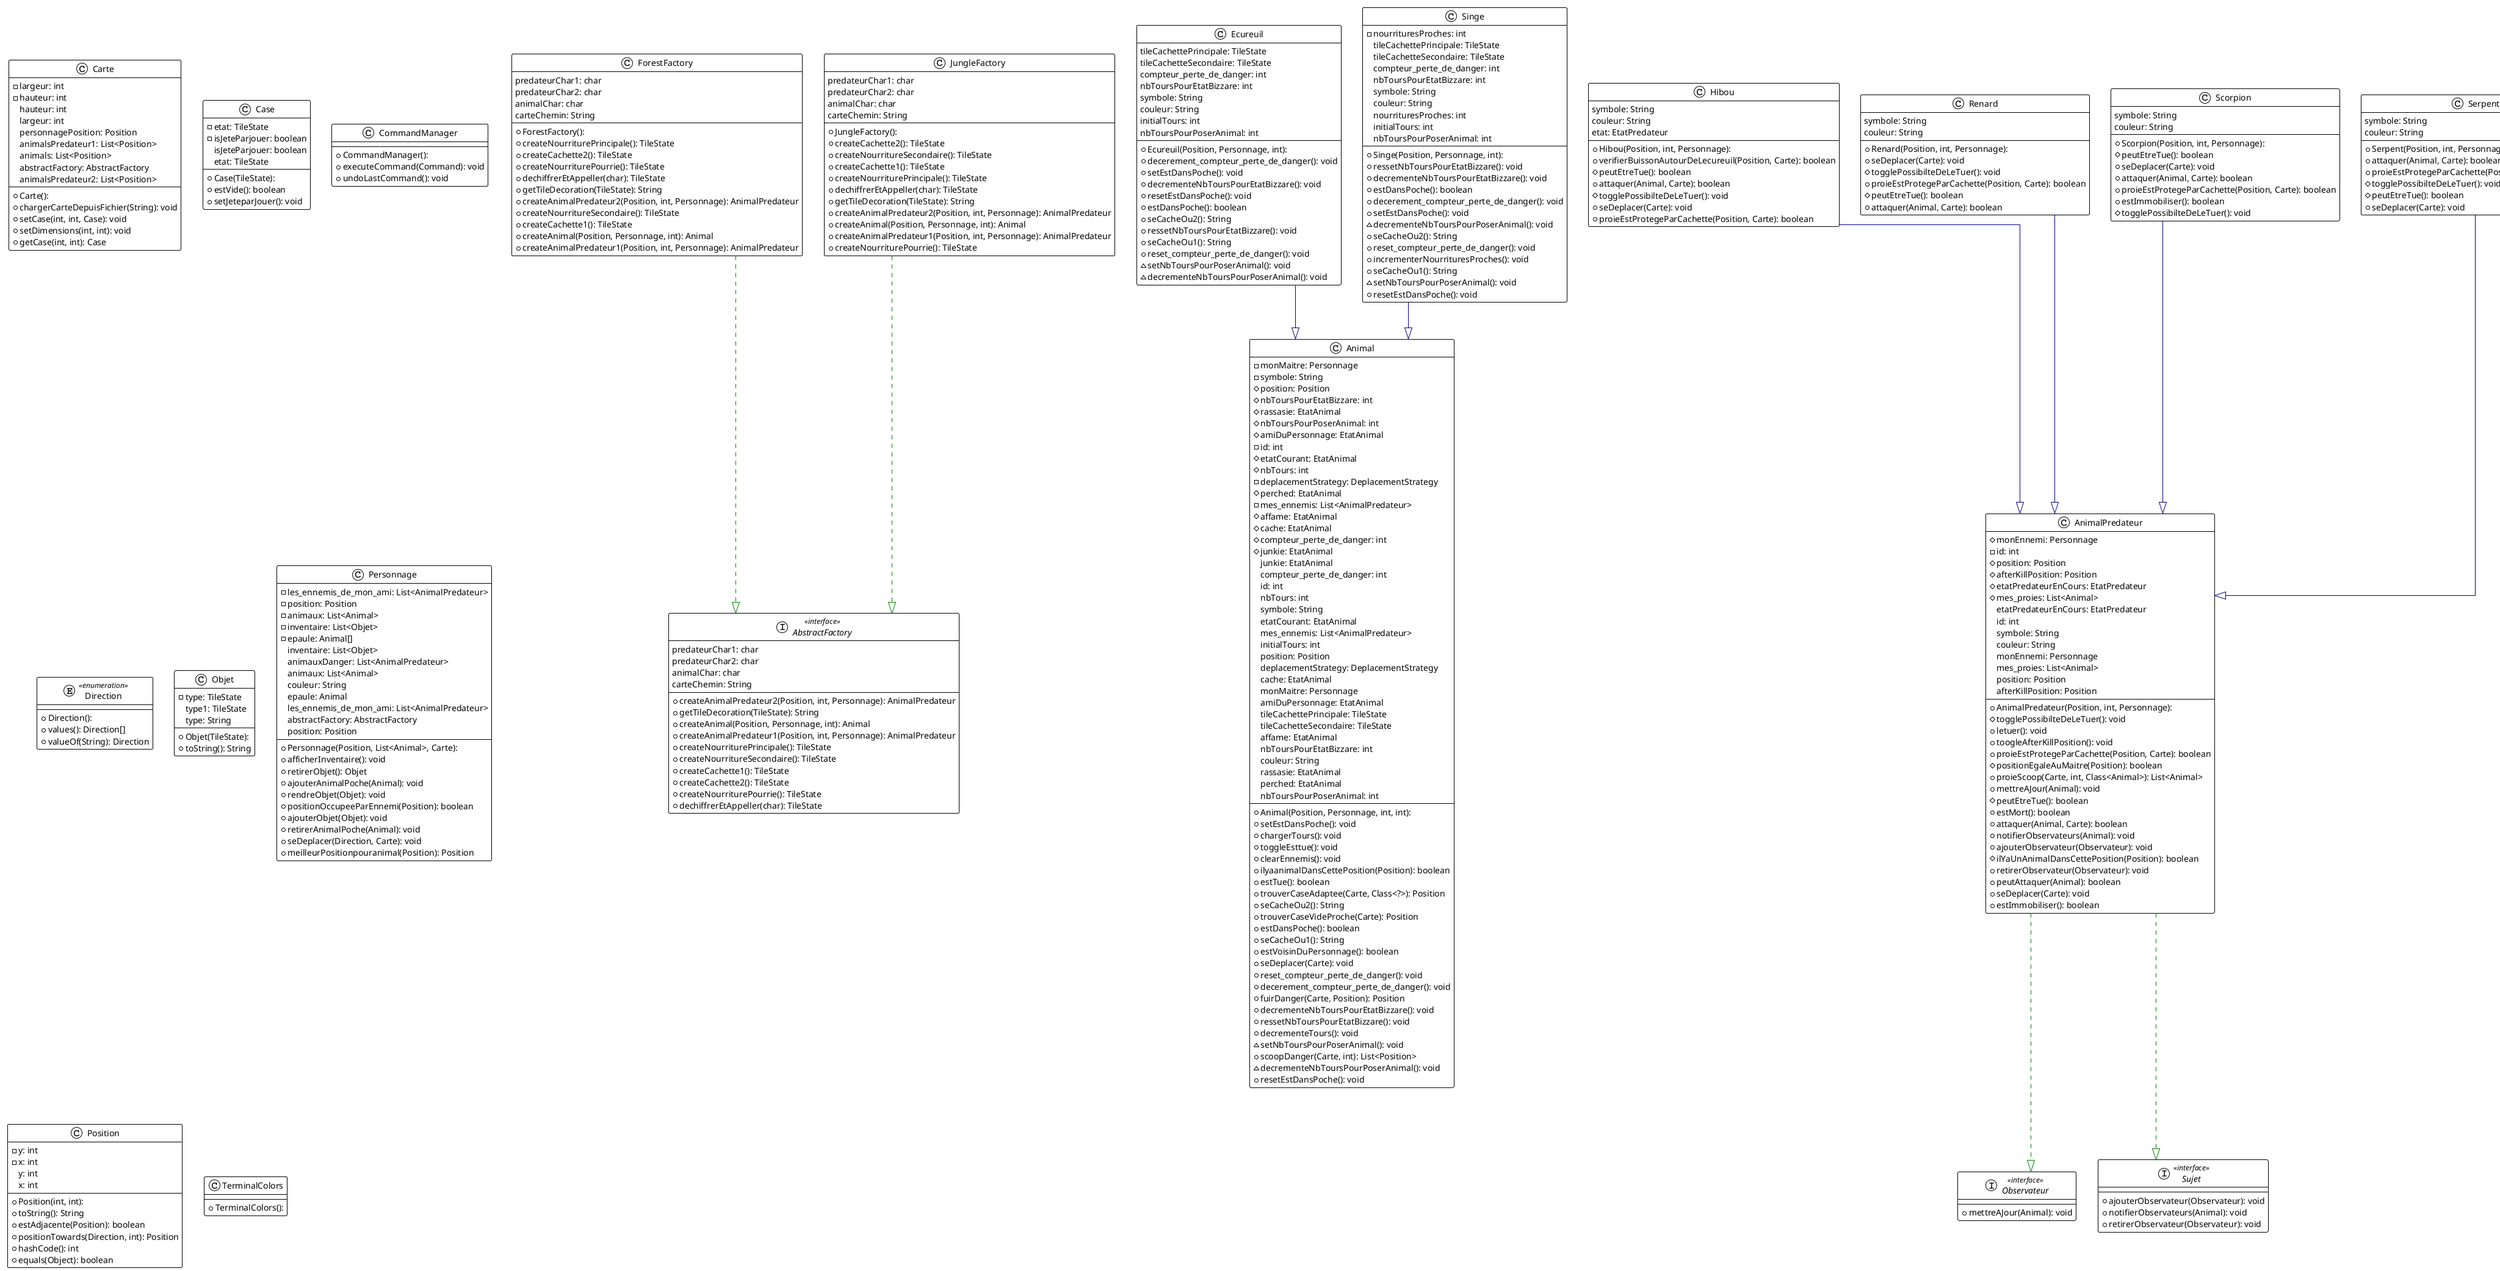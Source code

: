 @startuml

!theme plain
top to bottom direction
skinparam linetype ortho

interface AbstractFactory << interface >> {
  + createAnimalPredateur2(Position, int, Personnage): AnimalPredateur
  + getTileDecoration(TileState): String
  + createAnimal(Position, Personnage, int): Animal
  + createAnimalPredateur1(Position, int, Personnage): AnimalPredateur
  + createNourriturePrincipale(): TileState
  + createNourritureSecondaire(): TileState
  + createCachette1(): TileState
  + createCachette2(): TileState
  + createNourriturePourrie(): TileState
  + dechiffrerEtAppeller(char): TileState
   predateurChar1: char
   predateurChar2: char
   animalChar: char
   carteChemin: String
}
class Animal {
  + Animal(Position, Personnage, int, int): 
  - monMaitre: Personnage
  - symbole: String
  # position: Position
  # nbToursPourEtatBizzare: int
  # rassasie: EtatAnimal
  # nbToursPourPoserAnimal: int
  # amiDuPersonnage: EtatAnimal
  - id: int
  # etatCourant: EtatAnimal
  # nbTours: int
  - deplacementStrategy: DeplacementStrategy
  # perched: EtatAnimal
  - mes_ennemis: List<AnimalPredateur>
  # affame: EtatAnimal
  # cache: EtatAnimal
  # compteur_perte_de_danger: int
  # junkie: EtatAnimal
  + setEstDansPoche(): void
  + chargerTours(): void
  + toggleEsttue(): void
  + clearEnnemis(): void
  + ilyaanimalDansCettePosition(Position): boolean
  + estTue(): boolean
  + trouverCaseAdaptee(Carte, Class<?>): Position
  + seCacheOu2(): String
  + trouverCaseVideProche(Carte): Position
  + estDansPoche(): boolean
  + seCacheOu1(): String
  + estVoisinDuPersonnage(): boolean
  + seDeplacer(Carte): void
  + reset_compteur_perte_de_danger(): void
  + decerement_compteur_perte_de_danger(): void
  + fuirDanger(Carte, Position): Position
  + decrementeNbToursPourEtatBizzare(): void
  + ressetNbToursPourEtatBizzare(): void
  + decrementeTours(): void
  ~ setNbToursPourPoserAnimal(): void
  + scoopDanger(Carte, int): List<Position>
  ~ decrementeNbToursPourPoserAnimal(): void
  + resetEstDansPoche(): void
   junkie: EtatAnimal
   compteur_perte_de_danger: int
   id: int
   nbTours: int
   symbole: String
   etatCourant: EtatAnimal
   mes_ennemis: List<AnimalPredateur>
   initialTours: int
   position: Position
   deplacementStrategy: DeplacementStrategy
   cache: EtatAnimal
   monMaitre: Personnage
   amiDuPersonnage: EtatAnimal
   tileCachettePrincipale: TileState
   tileCachetteSecondaire: TileState
   affame: EtatAnimal
   nbToursPourEtatBizzare: int
   couleur: String
   rassasie: EtatAnimal
   perched: EtatAnimal
   nbToursPourPoserAnimal: int
}
class AnimalPredateur {
  + AnimalPredateur(Position, int, Personnage): 
  # monEnnemi: Personnage
  - id: int
  # position: Position
  # afterKillPosition: Position
  # etatPredateurEnCours: EtatPredateur
  # mes_proies: List<Animal>
  # togglePossibilteDeLeTuer(): void
  + letuer(): void
  + toogleAfterKillPosition(): void
  + proieEstProtegeParCachette(Position, Carte): boolean
  # positionEgaleAuMaitre(Position): boolean
  + proieScoop(Carte, int, Class<Animal>): List<Animal>
  + mettreAJour(Animal): void
  # peutEtreTue(): boolean
  + estMort(): boolean
  + attaquer(Animal, Carte): boolean
  + notifierObservateurs(Animal): void
  + ajouterObservateur(Observateur): void
  # ilYaUnAnimalDansCettePosition(Position): boolean
  + retirerObservateur(Observateur): void
  + peutAttaquer(Animal): boolean
  + seDeplacer(Carte): void
  + estImmobiliser(): boolean
   etatPredateurEnCours: EtatPredateur
   id: int
   symbole: String
   couleur: String
   monEnnemi: Personnage
   mes_proies: List<Animal>
   position: Position
   afterKillPosition: Position
}
class ArbreTile {
  + ArbreTile(): 
   description: String
   dangerous: boolean
   movable: boolean
}
class Banane {
  + Banane(): 
   description: String
   dangerous: boolean
   movable: boolean
}
class BuissonTile {
  + BuissonTile(): 
   description: String
   dangerous: boolean
   movable: boolean
}
class CachettePrincipale {
  + CachettePrincipale(): 
   movable: boolean
}
class CachetteSecondaire {
  + CachetteSecondaire(): 
   movable: boolean
}
class Carte {
  + Carte(): 
  - largeur: int
  - hauteur: int
  + chargerCarteDepuisFichier(String): void
  + setCase(int, int, Case): void
  + setDimensions(int, int): void
  + getCase(int, int): Case
   hauteur: int
   largeur: int
   personnagePosition: Position
   animalsPredateur1: List<Position>
   animals: List<Position>
   abstractFactory: AbstractFactory
   animalsPredateur2: List<Position>
}
class Case {
  + Case(TileState): 
  - etat: TileState
  - isJeteParjouer: boolean
  + estVide(): boolean
  + setJeteparJouer(): void
   isJeteParjouer: boolean
   etat: TileState
}
class Champignon {
  + Champignon(): 
   description: String
   dangerous: boolean
   movable: boolean
}
class ChampignonHallucinogeneTile {
  + ChampignonHallucinogeneTile(TileState): 
   description: String
   dangerous: boolean
   movable: boolean
}
class ChampignonVeneuxTile {
  + ChampignonVeneuxTile(TileState): 
   description: String
   dangerous: boolean
   movable: boolean
}
class CocotierTile {
  + CocotierTile(): 
   description: String
   dangerous: boolean
   movable: boolean
}
interface Command << interface >> {
  + execute(): void
}
class CommandManager {
  + CommandManager(): 
  + executeCommand(Command): void
  + undoLastCommand(): void
}
class DeplacementAleatoire {
  + DeplacementAleatoire(): 
  + calculerDeplacement(Animal, Carte): Position
}
class DeplacementJunkie {
  + DeplacementJunkie(): 
  + calculerDeplacement(Animal, Carte): Position
}
interface DeplacementStrategy << interface >> {
  + calculerDeplacement(Animal, Carte): Position
}
class DeplacementVersJoueur {
  + DeplacementVersJoueur(): 
  + calculerDeplacement(Animal, Carte): Position
}
class DeplacementVersNourriture {
  + DeplacementVersNourriture(): 
  + calculerDeplacement(Animal, Carte): Position
}
enum Direction << enumeration >> {
  + Direction(): 
  + values(): Direction[]
  + valueOf(String): Direction
}
class Ecureuil {
  + Ecureuil(Position, Personnage, int): 
  + decerement_compteur_perte_de_danger(): void
  + setEstDansPoche(): void
  + decrementeNbToursPourEtatBizzare(): void
  + resetEstDansPoche(): void
  + estDansPoche(): boolean
  + seCacheOu2(): String
  + ressetNbToursPourEtatBizzare(): void
  + seCacheOu1(): String
  + reset_compteur_perte_de_danger(): void
  ~ setNbToursPourPoserAnimal(): void
  ~ decrementeNbToursPourPoserAnimal(): void
   tileCachettePrincipale: TileState
   tileCachetteSecondaire: TileState
   compteur_perte_de_danger: int
   nbToursPourEtatBizzare: int
   symbole: String
   couleur: String
   initialTours: int
   nbToursPourPoserAnimal: int
}
class EmptyTile {
  + EmptyTile(): 
   description: String
   dangerous: boolean
   movable: boolean
}
interface EtatAnimal << interface >> {
  + seDeplacer(Carte): void
}
class EtatAnimalAffame {
  + EtatAnimalAffame(Animal): 
  - mangerNourriture(Carte, Position): void
  + seDeplacer(Carte): void
}
class EtatAnimalAmiDuPersonnage {
  + EtatAnimalAmiDuPersonnage(Animal): 
  + seDeplacer(Carte): void
}
class EtatAnimalCache {
  + EtatAnimalCache(Animal): 
  + seDeplacer(Carte): void
}
class EtatAnimalDansPoche {
  + EtatAnimalDansPoche(Personnage, Animal): 
  + seDeplacer(Carte): void
}
class EtatAnimalJunkie {
  + EtatAnimalJunkie(Animal): 
  + seDeplacer(Carte): void
}
class EtatAnimalPerche {
  + EtatAnimalPerche(Animal): 
  + seDeplacer(Carte): void
}
class EtatAnimalRassasie {
  + EtatAnimalRassasie(Animal): 
  + seDeplacer(Carte): void
}
class EtatHibouParTerre {
  + EtatHibouParTerre(Hibou): 
  + seDeplacer(Carte): void
  + attaquer(Animal, Carte): void
   couleur: String
}
class EtatHibouPeutAttaquer {
  + EtatHibouPeutAttaquer(Hibou): 
  + attaquer(Animal, Carte): void
  + seDeplacer(Carte): void
   couleur: String
}
class EtatPerteDeDanger {
  + EtatPerteDeDanger(Animal): 
  + seDeplacer(Carte): void
}
interface EtatPredateur << interface >> {
  + attaquer(Animal, Carte): void
  + seDeplacer(Carte): void
   couleur: String
}
class EtatScorpionNePeutPasPiquer {
  + EtatScorpionNePeutPasPiquer(AnimalPredateur): 
  + attaquer(Animal, Carte): void
  + seDeplacer(Carte): void
   couleur: String
}
class EtatScorpionPeutPiquer {
  + EtatScorpionPeutPiquer(AnimalPredateur): 
  + attaquer(Animal, Carte): void
  + seDeplacer(Carte): void
   couleur: String
}
class EtatSerpentEntrainDeDigerer {
  + EtatSerpentEntrainDeDigerer(AnimalPredateur): 
  + attaquer(Animal, Carte): void
  + seDeplacer(Carte): void
   couleur: String
}
class EtatSerpentPeutAttaquer {
  + EtatSerpentPeutAttaquer(AnimalPredateur): 
  + seDeplacer(Carte): void
  + attaquer(Animal, Carte): void
   couleur: String
}
class FightCommand {
  + FightCommand(Personnage, Carte, Ihm, List<Animal>, List<AnimalPredateur>): 
  + execute(): void
}
class ForestFactory {
  + ForestFactory(): 
  + createNourriturePrincipale(): TileState
  + createCachette2(): TileState
  + createNourriturePourrie(): TileState
  + dechiffrerEtAppeller(char): TileState
  + getTileDecoration(TileState): String
  + createAnimalPredateur2(Position, int, Personnage): AnimalPredateur
  + createNourritureSecondaire(): TileState
  + createCachette1(): TileState
  + createAnimal(Position, Personnage, int): Animal
  + createAnimalPredateur1(Position, int, Personnage): AnimalPredateur
   predateurChar1: char
   predateurChar2: char
   animalChar: char
   carteChemin: String
}
class Gland {
  + Gland(): 
   description: String
   dangerous: boolean
   movable: boolean
}
class Hibou {
  + Hibou(Position, int, Personnage): 
  + verifierBuissonAutourDeLecureuil(Position, Carte): boolean
  # peutEtreTue(): boolean
  + attaquer(Animal, Carte): boolean
  # togglePossibilteDeLeTuer(): void
  + seDeplacer(Carte): void
  + proieEstProtegeParCachette(Position, Carte): boolean
   symbole: String
   couleur: String
   etat: EtatPredateur
}
class InteractCommand {
  + InteractCommand(Carte, Personnage, Ihm): 
  + execute(): void
}
class InventoryCommand {
  + InventoryCommand(Personnage): 
  + execute(): void
}
class JungleFactory {
  + JungleFactory(): 
  + createCachette2(): TileState
  + createNourritureSecondaire(): TileState
  + createCachette1(): TileState
  + createNourriturePrincipale(): TileState
  + dechiffrerEtAppeller(char): TileState
  + getTileDecoration(TileState): String
  + createAnimalPredateur2(Position, int, Personnage): AnimalPredateur
  + createAnimal(Position, Personnage, int): Animal
  + createAnimalPredateur1(Position, int, Personnage): AnimalPredateur
  + createNourriturePourrie(): TileState
   predateurChar1: char
   predateurChar2: char
   animalChar: char
   carteChemin: String
}
class MoveCommand {
  + MoveCommand(Personnage, Direction, Carte): 
  + execute(): void
}
class NourritureDangeureuse {
  + NourritureDangeureuse(): 
   description: String
   dangerous: boolean
   movable: boolean
}
class NourriturePrincipale {
  + NourriturePrincipale(): 
   movable: boolean
}
class NourritureSecondaire {
  + NourritureSecondaire(): 
   movable: boolean
}
class Objet {
  + Objet(TileState): 
  - type: TileState
  + toString(): String
   type1: TileState
   type: String
}
interface Observateur << interface >> {
  + mettreAJour(Animal): void
}
class Personnage {
  + Personnage(Position, List<Animal>, Carte): 
  - les_ennemis_de_mon_ami: List<AnimalPredateur>
  - position: Position
  - animaux: List<Animal>
  - inventaire: List<Objet>
  - epaule: Animal[]
  + afficherInventaire(): void
  + retirerObjet(): Objet
  + ajouterAnimalPoche(Animal): void
  + rendreObjet(Objet): void
  + positionOccupeeParEnnemi(Position): boolean
  + ajouterObjet(Objet): void
  + retirerAnimalPoche(Animal): void
  + seDeplacer(Direction, Carte): void
  + meilleurPositionpouranimal(Position): Position
   inventaire: List<Objet>
   animauxDanger: List<AnimalPredateur>
   animaux: List<Animal>
   couleur: String
   epaule: Animal
   les_ennemis_de_mon_ami: List<AnimalPredateur>
   abstractFactory: AbstractFactory
   position: Position
}
class PetitRocherTile {
  + PetitRocherTile(): 
   description: String
   dangerous: boolean
   movable: boolean
}
class Position {
  + Position(int, int): 
  - y: int
  - x: int
  + toString(): String
  + estAdjacente(Position): boolean
  + positionTowards(Direction, int): Position
  + hashCode(): int
  + equals(Object): boolean
   y: int
   x: int
}
class Renard {
  + Renard(Position, int, Personnage): 
  + seDeplacer(Carte): void
  # togglePossibilteDeLeTuer(): void
  + proieEstProtegeParCachette(Position, Carte): boolean
  # peutEtreTue(): boolean
  + attaquer(Animal, Carte): boolean
   symbole: String
   couleur: String
}
class Scorpion {
  + Scorpion(Position, int, Personnage): 
  # peutEtreTue(): boolean
  + seDeplacer(Carte): void
  + attaquer(Animal, Carte): boolean
  + proieEstProtegeParCachette(Position, Carte): boolean
  + estImmobiliser(): boolean
  # togglePossibilteDeLeTuer(): void
   symbole: String
   couleur: String
}
class Serpent {
  + Serpent(Position, int, Personnage): 
  + attaquer(Animal, Carte): boolean
  + proieEstProtegeParCachette(Position, Carte): boolean
  # togglePossibilteDeLeTuer(): void
  # peutEtreTue(): boolean
  + seDeplacer(Carte): void
   symbole: String
   couleur: String
}
class Singe {
  + Singe(Position, Personnage, int): 
  - nourrituresProches: int
  + ressetNbToursPourEtatBizzare(): void
  + decrementeNbToursPourEtatBizzare(): void
  + estDansPoche(): boolean
  + decerement_compteur_perte_de_danger(): void
  + setEstDansPoche(): void
  ~ decrementeNbToursPourPoserAnimal(): void
  + seCacheOu2(): String
  + reset_compteur_perte_de_danger(): void
  + incrementerNourrituresProches(): void
  + seCacheOu1(): String
  ~ setNbToursPourPoserAnimal(): void
  + resetEstDansPoche(): void
   tileCachettePrincipale: TileState
   tileCachetteSecondaire: TileState
   compteur_perte_de_danger: int
   nbToursPourEtatBizzare: int
   symbole: String
   couleur: String
   nourrituresProches: int
   initialTours: int
   nbToursPourPoserAnimal: int
}
interface Sujet << interface >> {
  + ajouterObservateur(Observateur): void
  + notifierObservateurs(Animal): void
  + retirerObservateur(Observateur): void
}
class TerminalColors {
  + TerminalColors(): 
}
class ThrowCommand {
  + ThrowCommand(Personnage, Direction, Carte): 
  + execute(): void
}
interface TileState << interface >> {
   description: String
   dangerous: boolean
   movable: boolean
}
class WallTile {
  + WallTile(): 
   description: String
   dangerous: boolean
   movable: boolean
}

AnimalPredateur              -[#008200,dashed]-^  Observateur                 
AnimalPredateur              -[#008200,dashed]-^  Sujet                       
ArbreTile                    -[#000082,plain]-^  CachettePrincipale          
Banane                       -[#000082,plain]-^  NourriturePrincipale        
BuissonTile                  -[#000082,plain]-^  CachetteSecondaire          
CachettePrincipale           -[#008200,dashed]-^  TileState                   
CachetteSecondaire           -[#008200,dashed]-^  TileState                   
Champignon                   -[#000082,plain]-^  NourritureSecondaire        
ChampignonHallucinogeneTile  -[#000082,plain]-^  NourritureDangeureuse       
ChampignonVeneuxTile         -[#000082,plain]-^  NourritureDangeureuse       
CocotierTile                 -[#000082,plain]-^  CachettePrincipale          
DeplacementAleatoire         -[#008200,dashed]-^  DeplacementStrategy         
DeplacementJunkie            -[#008200,dashed]-^  DeplacementStrategy         
DeplacementVersJoueur        -[#008200,dashed]-^  DeplacementStrategy         
DeplacementVersNourriture    -[#008200,dashed]-^  DeplacementStrategy         
Ecureuil                     -[#000082,plain]-^  Animal                      
EmptyTile                    -[#008200,dashed]-^  TileState                   
EtatAnimalAffame             -[#008200,dashed]-^  EtatAnimal                  
EtatAnimalAmiDuPersonnage    -[#008200,dashed]-^  EtatAnimal                  
EtatAnimalCache              -[#008200,dashed]-^  EtatAnimal                  
EtatAnimalDansPoche          -[#008200,dashed]-^  EtatAnimal                  
EtatAnimalJunkie             -[#008200,dashed]-^  EtatAnimal                  
EtatAnimalPerche             -[#008200,dashed]-^  EtatAnimal                  
EtatAnimalRassasie           -[#008200,dashed]-^  EtatAnimal                  
EtatHibouParTerre            -[#008200,dashed]-^  EtatPredateur               
EtatHibouPeutAttaquer        -[#008200,dashed]-^  EtatPredateur               
EtatPerteDeDanger            -[#008200,dashed]-^  EtatAnimal                  
EtatScorpionNePeutPasPiquer  -[#008200,dashed]-^  EtatPredateur               
EtatScorpionPeutPiquer       -[#008200,dashed]-^  EtatPredateur               
EtatSerpentEntrainDeDigerer  -[#008200,dashed]-^  EtatPredateur               
EtatSerpentPeutAttaquer      -[#008200,dashed]-^  EtatPredateur               
FightCommand                 -[#008200,dashed]-^  Command                     
ForestFactory                -[#008200,dashed]-^  AbstractFactory             
Gland                        -[#000082,plain]-^  NourriturePrincipale        
Hibou                        -[#000082,plain]-^  AnimalPredateur             
InteractCommand              -[#008200,dashed]-^  Command                     
InventoryCommand             -[#008200,dashed]-^  Command                     
JungleFactory                -[#008200,dashed]-^  AbstractFactory             
MoveCommand                  -[#008200,dashed]-^  Command                     
NourritureDangeureuse        -[#008200,dashed]-^  TileState                   
NourriturePrincipale         -[#008200,dashed]-^  TileState                   
NourritureSecondaire         -[#008200,dashed]-^  TileState                   
PetitRocherTile              -[#000082,plain]-^  CachetteSecondaire          
Renard                       -[#000082,plain]-^  AnimalPredateur             
Scorpion                     -[#000082,plain]-^  AnimalPredateur             
Serpent                      -[#000082,plain]-^  AnimalPredateur             
Singe                        -[#000082,plain]-^  Animal                      
ThrowCommand                 -[#008200,dashed]-^  Command                     
WallTile                     -[#008200,dashed]-^  TileState                   
@enduml
